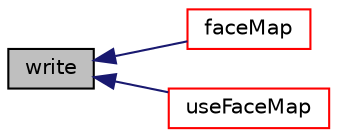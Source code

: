 digraph "write"
{
  bgcolor="transparent";
  edge [fontname="Helvetica",fontsize="10",labelfontname="Helvetica",labelfontsize="10"];
  node [fontname="Helvetica",fontsize="10",shape=record];
  rankdir="LR";
  Node1 [label="write",height=0.2,width=0.4,color="black", fillcolor="grey75", style="filled" fontcolor="black"];
  Node1 -> Node2 [dir="back",color="midnightblue",fontsize="10",style="solid",fontname="Helvetica"];
  Node2 [label="faceMap",height=0.2,width=0.4,color="red",URL="$classFoam_1_1MeshedSurfaceProxy.html#a1d7028c2a808cef3613ffccc97df92d0",tooltip="Const access to the faceMap, zero-sized when unused. "];
  Node1 -> Node3 [dir="back",color="midnightblue",fontsize="10",style="solid",fontname="Helvetica"];
  Node3 [label="useFaceMap",height=0.2,width=0.4,color="red",URL="$classFoam_1_1MeshedSurfaceProxy.html#a661471ceee8717595c9a2007a55e9cd3",tooltip="Use faceMap? "];
}
